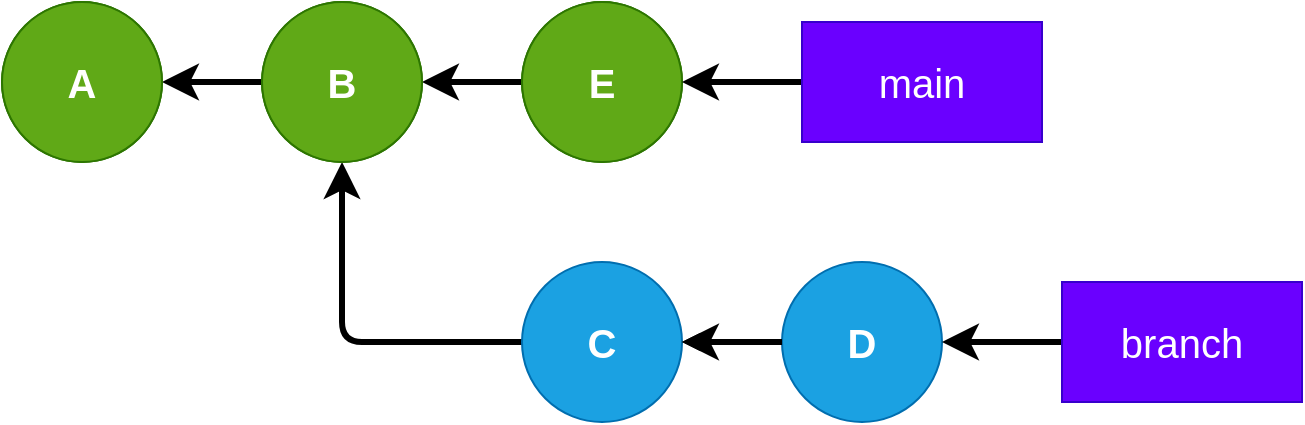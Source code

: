 <mxfile>
    <diagram id="soVPbbLJdMjJPFiRClB7" name="Page-1">
        <mxGraphModel dx="565" dy="347" grid="1" gridSize="10" guides="1" tooltips="1" connect="1" arrows="1" fold="1" page="1" pageScale="1" pageWidth="850" pageHeight="1100" math="0" shadow="0">
            <root>
                <mxCell id="0"/>
                <mxCell id="1" parent="0"/>
                <mxCell id="2" value="A" style="ellipse;whiteSpace=wrap;html=1;aspect=fixed;fillColor=#60a917;strokeColor=#2D7600;fontColor=#ffffff;" parent="1" vertex="1">
                    <mxGeometry x="110" y="180" width="80" height="80" as="geometry"/>
                </mxCell>
                <mxCell id="8" style="edgeStyle=none;html=1;strokeWidth=3;endSize=9;" parent="1" source="3" target="2" edge="1">
                    <mxGeometry relative="1" as="geometry"/>
                </mxCell>
                <mxCell id="3" value="B" style="ellipse;whiteSpace=wrap;html=1;aspect=fixed;fillColor=#60a917;strokeColor=#2D7600;fontColor=#ffffff;" parent="1" vertex="1">
                    <mxGeometry x="240" y="180" width="80" height="80" as="geometry"/>
                </mxCell>
                <mxCell id="7" style="edgeStyle=none;html=1;entryX=1;entryY=0.5;entryDx=0;entryDy=0;strokeWidth=3;endSize=9;" parent="1" source="4" target="3" edge="1">
                    <mxGeometry relative="1" as="geometry"/>
                </mxCell>
                <mxCell id="4" value="C" style="ellipse;whiteSpace=wrap;html=1;aspect=fixed;fillColor=#60a917;strokeColor=#2D7600;fontColor=#ffffff;" parent="1" vertex="1">
                    <mxGeometry x="370" y="180" width="80" height="80" as="geometry"/>
                </mxCell>
                <mxCell id="10" style="edgeStyle=none;html=1;entryX=0.5;entryY=1;entryDx=0;entryDy=0;exitX=0;exitY=0.5;exitDx=0;exitDy=0;strokeWidth=3;endSize=9;" parent="1" source="9" target="3" edge="1">
                    <mxGeometry relative="1" as="geometry">
                        <Array as="points">
                            <mxPoint x="280" y="350"/>
                        </Array>
                    </mxGeometry>
                </mxCell>
                <mxCell id="9" value="C" style="ellipse;whiteSpace=wrap;html=1;aspect=fixed;fillColor=#1ba1e2;strokeColor=#006EAF;fontColor=#ffffff;fontStyle=1;fontSize=20;" parent="1" vertex="1">
                    <mxGeometry x="370" y="310" width="80" height="80" as="geometry"/>
                </mxCell>
                <mxCell id="12" style="edgeStyle=none;html=1;entryX=1;entryY=0.5;entryDx=0;entryDy=0;" parent="1" source="11" target="9" edge="1">
                    <mxGeometry relative="1" as="geometry"/>
                </mxCell>
                <mxCell id="11" value="D" style="ellipse;whiteSpace=wrap;html=1;aspect=fixed;fillColor=#1ba1e2;strokeColor=#006EAF;fontColor=#ffffff;fontStyle=1;fontSize=20;" parent="1" vertex="1">
                    <mxGeometry x="500" y="310" width="80" height="80" as="geometry"/>
                </mxCell>
                <mxCell id="14" style="edgeStyle=none;html=1;entryX=1;entryY=0.5;entryDx=0;entryDy=0;strokeWidth=3;endSize=9;" parent="1" edge="1">
                    <mxGeometry relative="1" as="geometry">
                        <mxPoint x="500" y="350" as="sourcePoint"/>
                        <mxPoint x="450.0" y="350" as="targetPoint"/>
                    </mxGeometry>
                </mxCell>
                <mxCell id="15" value="A" style="ellipse;whiteSpace=wrap;html=1;aspect=fixed;fillColor=#60a917;strokeColor=#2D7600;fontColor=#ffffff;fontStyle=1;fontSize=20;" vertex="1" parent="1">
                    <mxGeometry x="110" y="180" width="80" height="80" as="geometry"/>
                </mxCell>
                <mxCell id="16" value="B" style="ellipse;whiteSpace=wrap;html=1;aspect=fixed;fillColor=#60a917;strokeColor=#2D7600;fontColor=#ffffff;fontStyle=1;fontSize=20;" vertex="1" parent="1">
                    <mxGeometry x="240" y="180" width="80" height="80" as="geometry"/>
                </mxCell>
                <mxCell id="17" value="E" style="ellipse;whiteSpace=wrap;html=1;aspect=fixed;fillColor=#60a917;strokeColor=#2D7600;fontColor=#ffffff;fontStyle=1;fontSize=20;" vertex="1" parent="1">
                    <mxGeometry x="370" y="180" width="80" height="80" as="geometry"/>
                </mxCell>
                <mxCell id="19" style="edgeStyle=none;html=1;entryX=1;entryY=0.5;entryDx=0;entryDy=0;fontSize=20;strokeWidth=3;endSize=9;" edge="1" parent="1" source="18" target="17">
                    <mxGeometry relative="1" as="geometry"/>
                </mxCell>
                <mxCell id="18" value="main" style="rounded=0;whiteSpace=wrap;html=1;fontSize=20;fillColor=#6a00ff;fontColor=#ffffff;strokeColor=#3700CC;fontStyle=0" vertex="1" parent="1">
                    <mxGeometry x="510" y="190" width="120" height="60" as="geometry"/>
                </mxCell>
                <mxCell id="21" style="edgeStyle=none;html=1;entryX=1;entryY=0.5;entryDx=0;entryDy=0;fontSize=20;endSize=9;strokeWidth=3;" edge="1" parent="1" source="20" target="11">
                    <mxGeometry relative="1" as="geometry"/>
                </mxCell>
                <mxCell id="20" value="branch" style="rounded=0;whiteSpace=wrap;html=1;fontSize=20;fillColor=#6a00ff;fontColor=#ffffff;strokeColor=#3700CC;" vertex="1" parent="1">
                    <mxGeometry x="640" y="320" width="120" height="60" as="geometry"/>
                </mxCell>
            </root>
        </mxGraphModel>
    </diagram>
</mxfile>